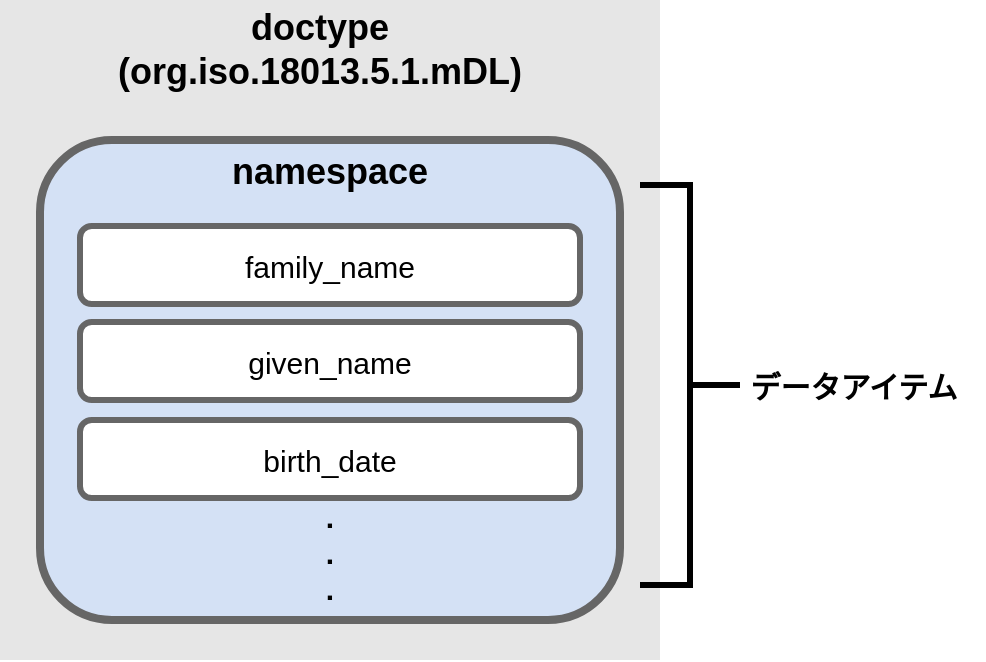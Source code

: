 <mxfile version="24.8.3">
  <diagram name="Page-1" id="8y0-ugKhMsr1fFRFiYtE">
    <mxGraphModel dx="1026" dy="576" grid="1" gridSize="10" guides="1" tooltips="1" connect="1" arrows="1" fold="1" page="1" pageScale="1" pageWidth="850" pageHeight="1100" math="0" shadow="0">
      <root>
        <mxCell id="0" />
        <mxCell id="1" parent="0" />
        <mxCell id="aArhTA67M-SqyGNjmt2B-4" value="" style="rounded=0;whiteSpace=wrap;html=1;fillColor=#E6E6E6;strokeColor=none;" vertex="1" parent="1">
          <mxGeometry x="70" y="80" width="330" height="330" as="geometry" />
        </mxCell>
        <mxCell id="aArhTA67M-SqyGNjmt2B-2" value="" style="rounded=1;whiteSpace=wrap;html=1;strokeWidth=4;strokeColor=#666666;fillColor=#D4E1F5;" vertex="1" parent="1">
          <mxGeometry x="90" y="150" width="290" height="240" as="geometry" />
        </mxCell>
        <mxCell id="aArhTA67M-SqyGNjmt2B-6" value="&lt;font size=&quot;1&quot; style=&quot;&quot;&gt;&lt;b style=&quot;font-size: 18px;&quot;&gt;doctype (org.iso.18013.5.1.mDL)&lt;/b&gt;&lt;/font&gt;" style="text;strokeColor=none;align=center;fillColor=none;html=1;verticalAlign=middle;whiteSpace=wrap;rounded=0;" vertex="1" parent="1">
          <mxGeometry x="200" y="90" width="60" height="30" as="geometry" />
        </mxCell>
        <mxCell id="aArhTA67M-SqyGNjmt2B-8" value="&lt;font style=&quot;font-size: 18px;&quot;&gt;&lt;b&gt;namespace&lt;/b&gt;&lt;/font&gt;" style="text;strokeColor=none;align=center;fillColor=none;html=1;verticalAlign=middle;whiteSpace=wrap;rounded=0;" vertex="1" parent="1">
          <mxGeometry x="185" y="151" width="100" height="30" as="geometry" />
        </mxCell>
        <mxCell id="aArhTA67M-SqyGNjmt2B-13" value="&lt;font style=&quot;font-size: 15px;&quot;&gt;family_name&lt;/font&gt;" style="rounded=1;whiteSpace=wrap;html=1;strokeWidth=3;strokeColor=#666666;" vertex="1" parent="1">
          <mxGeometry x="110" y="193" width="250" height="39" as="geometry" />
        </mxCell>
        <mxCell id="aArhTA67M-SqyGNjmt2B-14" value="&lt;font style=&quot;font-size: 15px;&quot;&gt;given_name&lt;/font&gt;" style="rounded=1;whiteSpace=wrap;html=1;strokeWidth=3;strokeColor=#666666;" vertex="1" parent="1">
          <mxGeometry x="110" y="241" width="250" height="39" as="geometry" />
        </mxCell>
        <mxCell id="aArhTA67M-SqyGNjmt2B-15" value="&lt;font style=&quot;font-size: 15px;&quot;&gt;birth_date&lt;/font&gt;" style="rounded=1;whiteSpace=wrap;html=1;strokeWidth=3;strokeColor=#666666;" vertex="1" parent="1">
          <mxGeometry x="110" y="290" width="250" height="39" as="geometry" />
        </mxCell>
        <mxCell id="aArhTA67M-SqyGNjmt2B-17" value="&lt;b style=&quot;font-size: 15px;&quot;&gt;&lt;font style=&quot;font-size: 15px;&quot;&gt;.&lt;/font&gt;&lt;/b&gt;&lt;div style=&quot;font-size: 15px;&quot;&gt;&lt;b&gt;&lt;font style=&quot;font-size: 15px;&quot;&gt;.&lt;/font&gt;&lt;/b&gt;&lt;/div&gt;&lt;div style=&quot;font-size: 15px;&quot;&gt;&lt;b&gt;&lt;font style=&quot;font-size: 15px;&quot;&gt;.&lt;/font&gt;&lt;/b&gt;&lt;/div&gt;&lt;div style=&quot;font-size: 15px;&quot;&gt;&lt;br&gt;&lt;/div&gt;" style="text;strokeColor=none;align=center;fillColor=none;html=1;verticalAlign=middle;whiteSpace=wrap;rounded=0;" vertex="1" parent="1">
          <mxGeometry x="205" y="350" width="60" height="30" as="geometry" />
        </mxCell>
        <mxCell id="aArhTA67M-SqyGNjmt2B-18" value="" style="strokeWidth=3;html=1;shape=mxgraph.flowchart.annotation_2;align=left;labelPosition=right;pointerEvents=1;rotation=-180;" vertex="1" parent="1">
          <mxGeometry x="390" y="172.5" width="50" height="200" as="geometry" />
        </mxCell>
        <mxCell id="aArhTA67M-SqyGNjmt2B-19" value="&lt;font style=&quot;font-size: 15px;&quot;&gt;&lt;b&gt;データアイテム&lt;/b&gt;&lt;/font&gt;" style="text;strokeColor=none;align=center;fillColor=none;html=1;verticalAlign=middle;whiteSpace=wrap;rounded=0;" vertex="1" parent="1">
          <mxGeometry x="432" y="257.5" width="130" height="30" as="geometry" />
        </mxCell>
      </root>
    </mxGraphModel>
  </diagram>
</mxfile>
